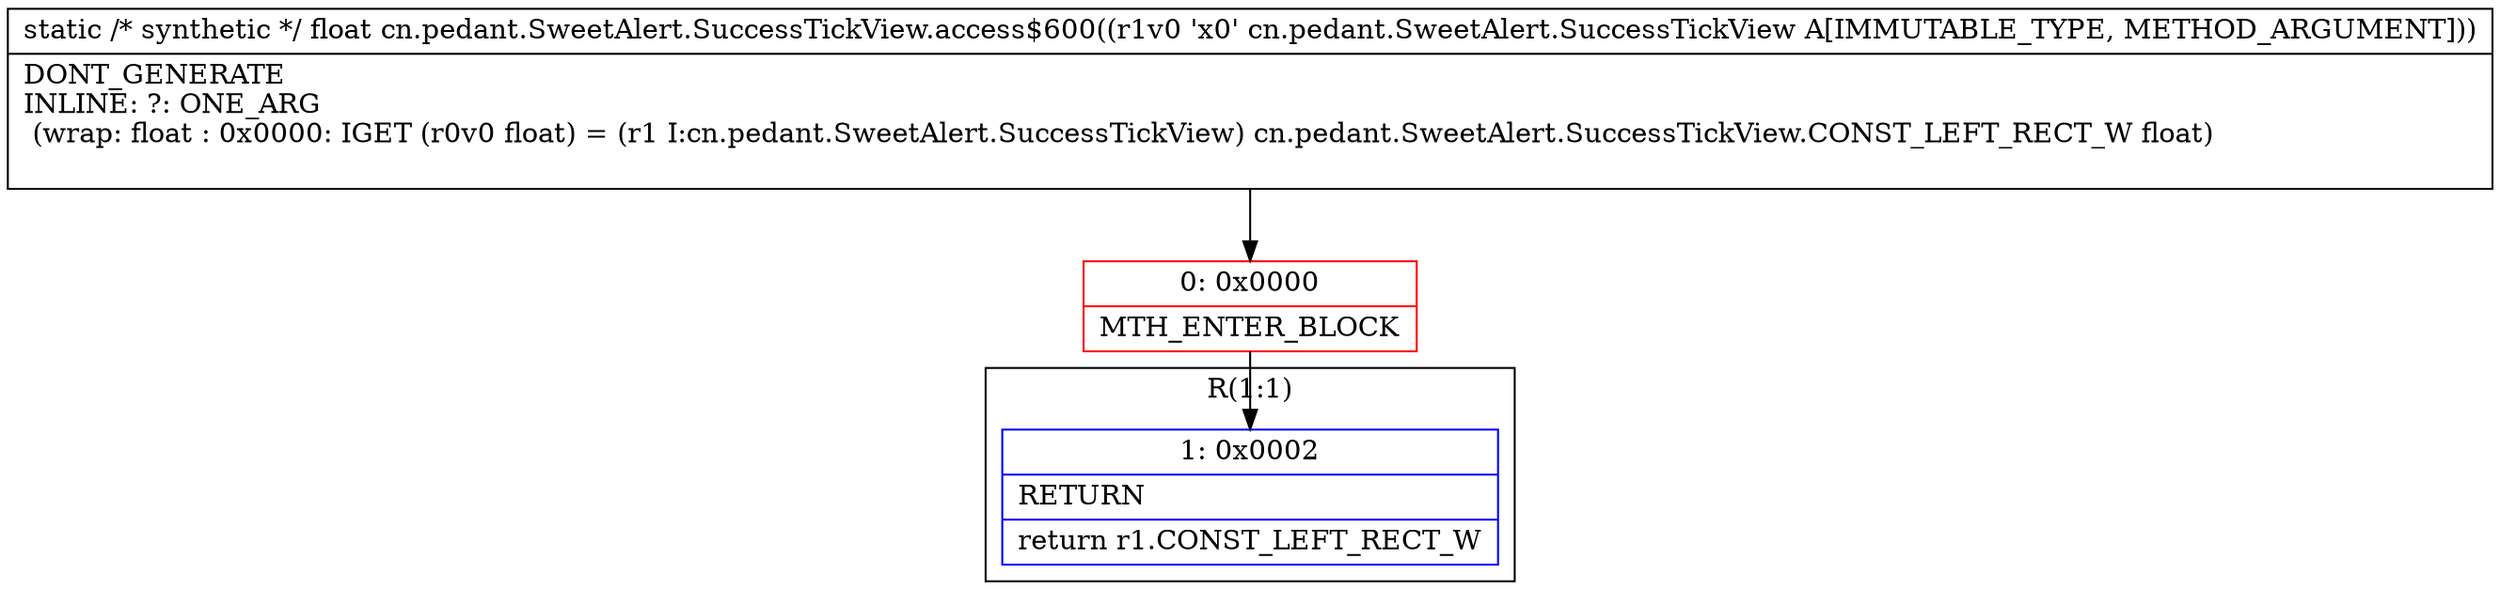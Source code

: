 digraph "CFG forcn.pedant.SweetAlert.SuccessTickView.access$600(Lcn\/pedant\/SweetAlert\/SuccessTickView;)F" {
subgraph cluster_Region_832743193 {
label = "R(1:1)";
node [shape=record,color=blue];
Node_1 [shape=record,label="{1\:\ 0x0002|RETURN\l|return r1.CONST_LEFT_RECT_W\l}"];
}
Node_0 [shape=record,color=red,label="{0\:\ 0x0000|MTH_ENTER_BLOCK\l}"];
MethodNode[shape=record,label="{static \/* synthetic *\/ float cn.pedant.SweetAlert.SuccessTickView.access$600((r1v0 'x0' cn.pedant.SweetAlert.SuccessTickView A[IMMUTABLE_TYPE, METHOD_ARGUMENT]))  | DONT_GENERATE\lINLINE: ?: ONE_ARG  \l  (wrap: float : 0x0000: IGET  (r0v0 float) = (r1 I:cn.pedant.SweetAlert.SuccessTickView) cn.pedant.SweetAlert.SuccessTickView.CONST_LEFT_RECT_W float)\l\l}"];
MethodNode -> Node_0;
Node_0 -> Node_1;
}

